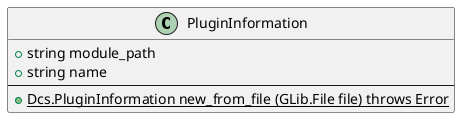 /'
 '  UML include file for PluginInformation
 '/

@startuml
class PluginInformation {
    +string module_path
    +string name
    ----
    +{static} Dcs.PluginInformation new_from_file (GLib.File file) throws Error
}
@enduml
